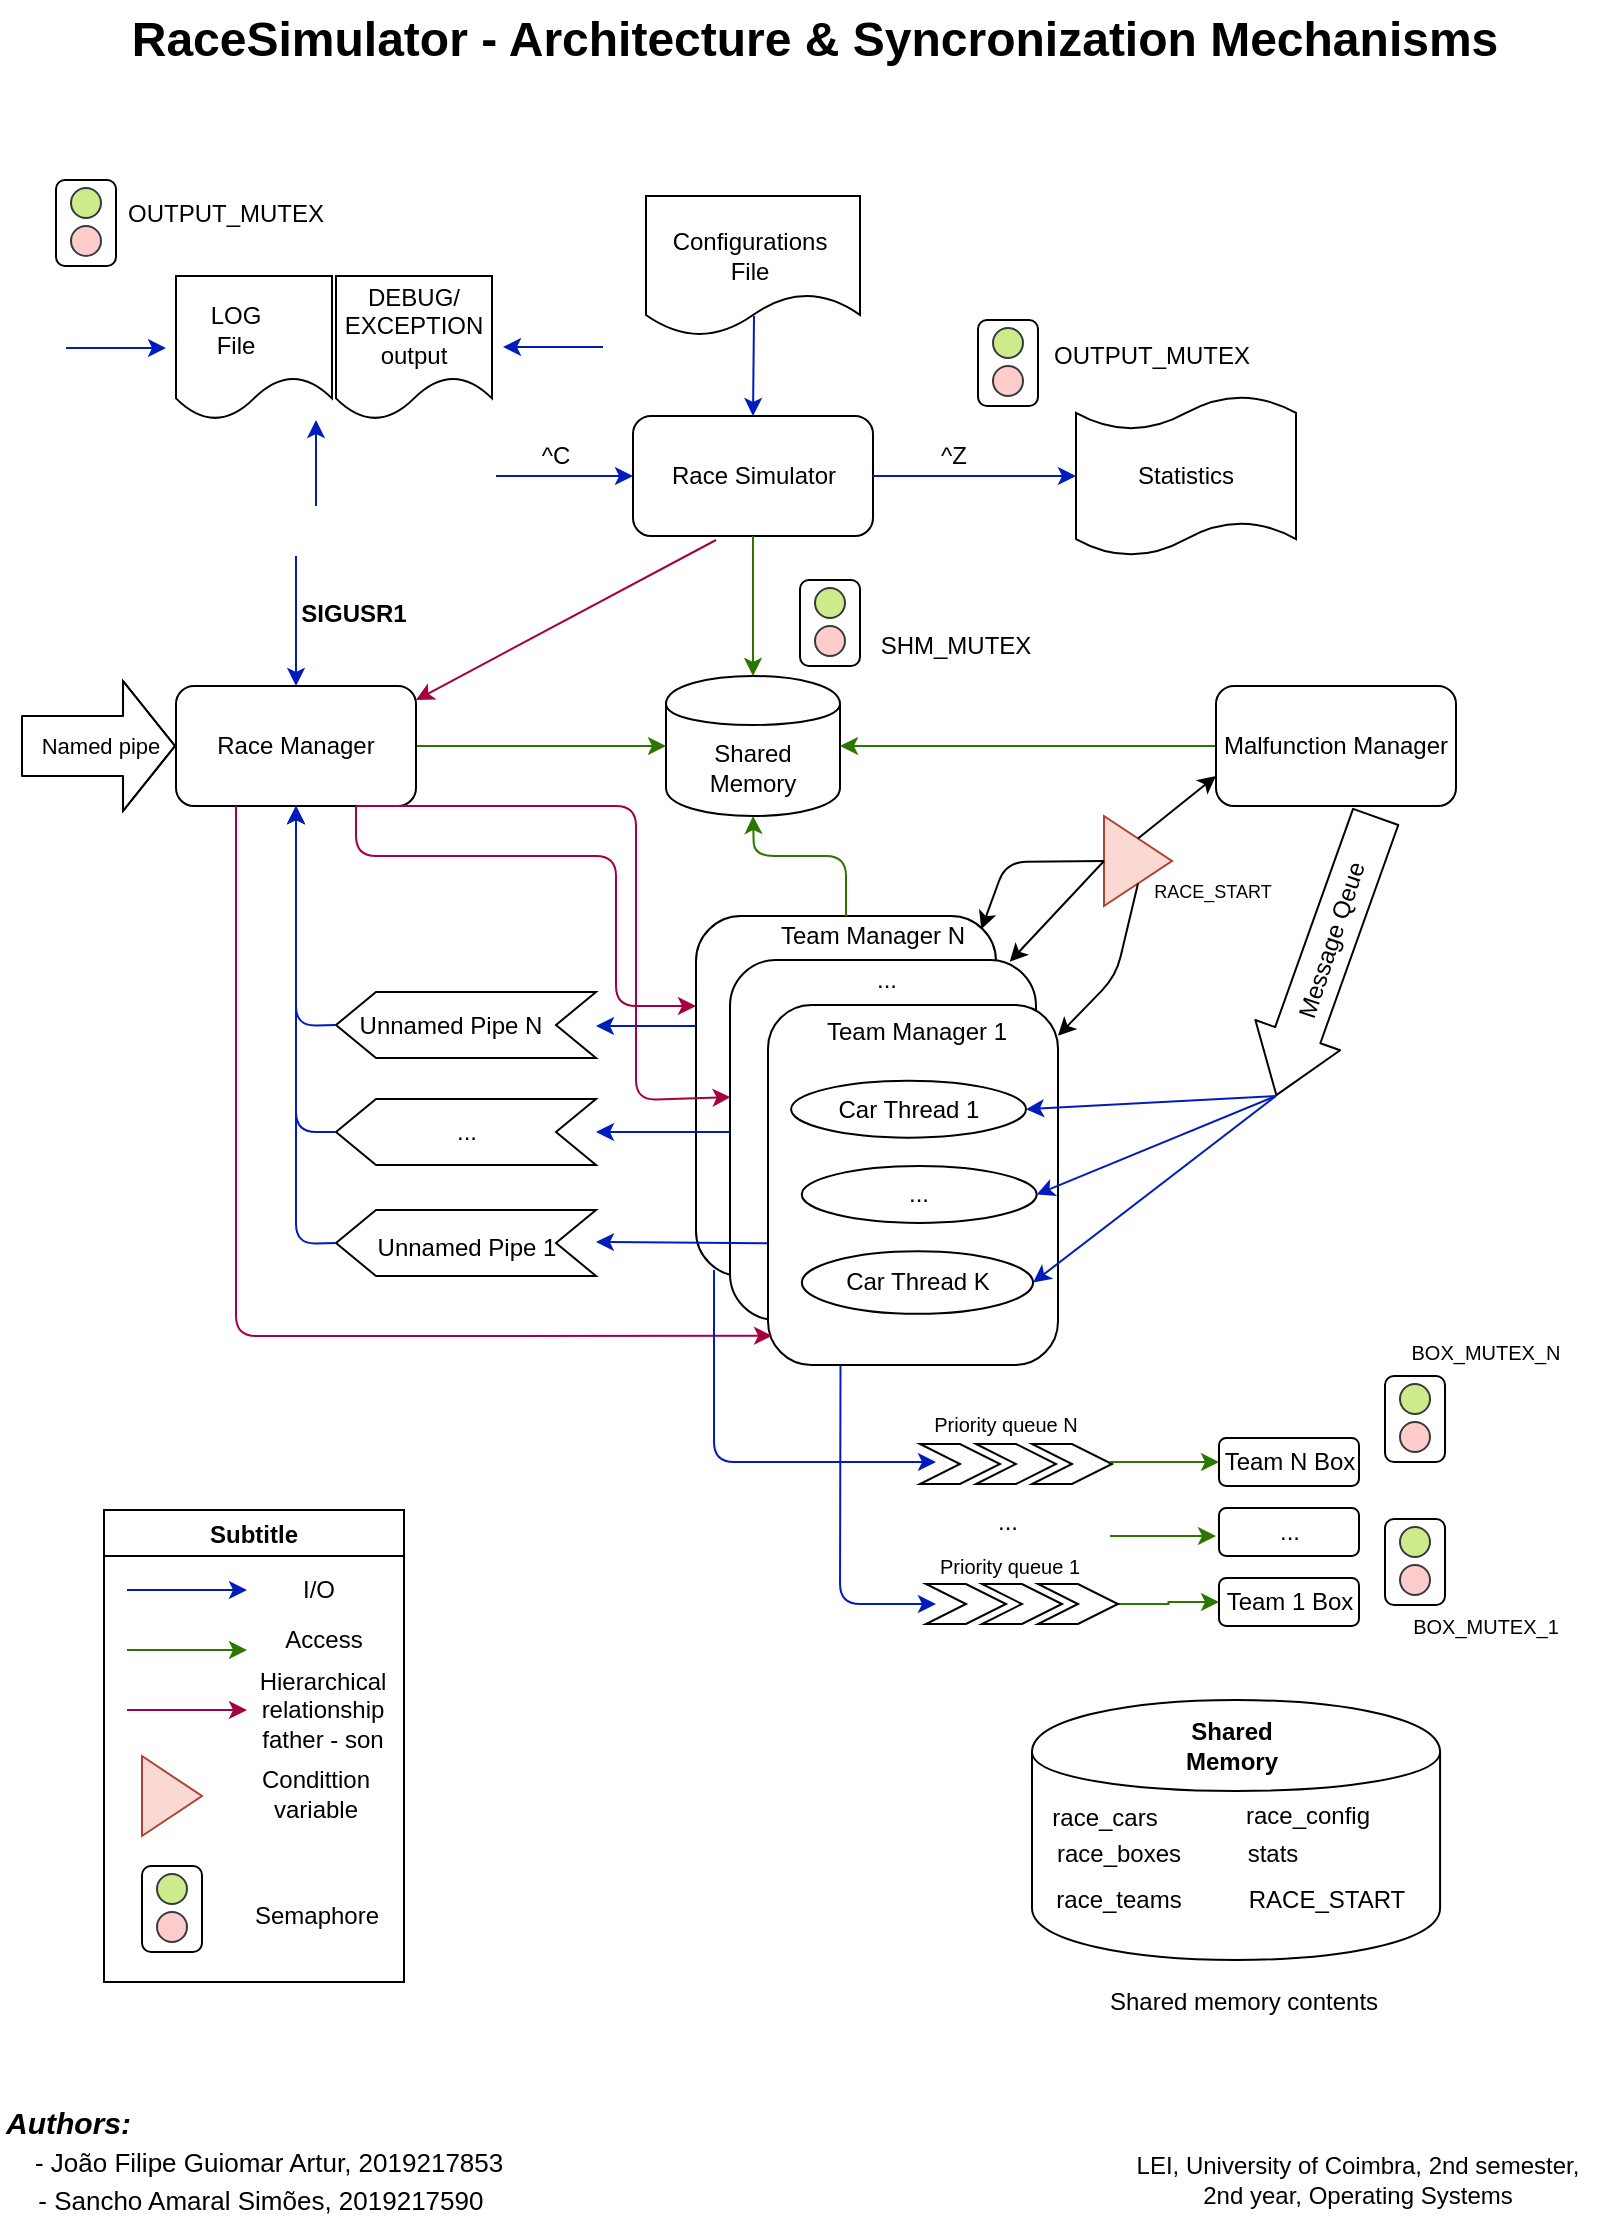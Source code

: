 <mxfile version="12.1.3" pages="1"><diagram id="DlW6ajb_OCXsXu2Tc8d5" name="Page-1"><mxGraphModel dx="1656" dy="781" grid="1" gridSize="10" guides="1" tooltips="1" connect="1" arrows="1" fold="1" page="1" pageScale="1" pageWidth="827" pageHeight="1169" math="0" shadow="0"><root><mxCell id="0"/><mxCell id="1" parent="0"/><mxCell id="DhhVgyUiRoJcmPg6ba6p-1" value="Shared Memory" style="shape=cylinder;whiteSpace=wrap;html=1;boundedLbl=1;backgroundOutline=1;" vertex="1" parent="1"><mxGeometry x="345" y="378" width="87" height="70" as="geometry"/></mxCell><mxCell id="DhhVgyUiRoJcmPg6ba6p-2" value="Race Simulator" style="rounded=1;whiteSpace=wrap;html=1;" vertex="1" parent="1"><mxGeometry x="328.5" y="248" width="120" height="60" as="geometry"/></mxCell><mxCell id="DhhVgyUiRoJcmPg6ba6p-3" value="Statistics" style="shape=tape;whiteSpace=wrap;html=1;size=0.212;" vertex="1" parent="1"><mxGeometry x="550" y="238" width="110" height="80" as="geometry"/></mxCell><mxCell id="DhhVgyUiRoJcmPg6ba6p-4" value="" style="edgeStyle=orthogonalEdgeStyle;rounded=0;orthogonalLoop=1;jettySize=auto;html=1;strokeColor=#2D7600;entryX=1;entryY=0.5;entryDx=0;entryDy=0;fillColor=#60a917;" edge="1" parent="1" source="DhhVgyUiRoJcmPg6ba6p-5" target="DhhVgyUiRoJcmPg6ba6p-1"><mxGeometry relative="1" as="geometry"><mxPoint x="540" y="418" as="targetPoint"/></mxGeometry></mxCell><mxCell id="DhhVgyUiRoJcmPg6ba6p-5" value="Malfunction Manager" style="rounded=1;whiteSpace=wrap;html=1;" vertex="1" parent="1"><mxGeometry x="620" y="383" width="120" height="60" as="geometry"/></mxCell><mxCell id="DhhVgyUiRoJcmPg6ba6p-6" value="" style="edgeStyle=orthogonalEdgeStyle;rounded=0;orthogonalLoop=1;jettySize=auto;html=1;strokeColor=#2D7600;entryX=0;entryY=0.5;entryDx=0;entryDy=0;fillColor=#60a917;" edge="1" parent="1" source="DhhVgyUiRoJcmPg6ba6p-7" target="DhhVgyUiRoJcmPg6ba6p-1"><mxGeometry relative="1" as="geometry"><mxPoint x="300" y="418" as="targetPoint"/></mxGeometry></mxCell><mxCell id="DhhVgyUiRoJcmPg6ba6p-7" value="Race Manager" style="rounded=1;whiteSpace=wrap;html=1;" vertex="1" parent="1"><mxGeometry x="100" y="383" width="120" height="60" as="geometry"/></mxCell><mxCell id="DhhVgyUiRoJcmPg6ba6p-8" value="Named pipe" style="shape=flexArrow;endArrow=classic;html=1;width=30;endSize=8.33;endWidth=34;exitX=0;exitY=0.5;exitDx=0;exitDy=0;" edge="1" parent="1"><mxGeometry width="50" height="50" relative="1" as="geometry"><mxPoint x="22.5" y="413" as="sourcePoint"/><mxPoint x="100" y="413" as="targetPoint"/><Array as="points"><mxPoint x="30" y="413"/></Array></mxGeometry></mxCell><mxCell id="DhhVgyUiRoJcmPg6ba6p-9" value="" style="rounded=1;whiteSpace=wrap;html=1;" vertex="1" parent="1"><mxGeometry x="360" y="498" width="150" height="180" as="geometry"/></mxCell><mxCell id="DhhVgyUiRoJcmPg6ba6p-10" value="" style="rounded=1;whiteSpace=wrap;html=1;" vertex="1" parent="1"><mxGeometry x="377" y="520" width="153" height="180" as="geometry"/></mxCell><mxCell id="DhhVgyUiRoJcmPg6ba6p-11" value="..." style="text;html=1;strokeColor=none;fillColor=none;align=center;verticalAlign=middle;whiteSpace=wrap;rounded=0;" vertex="1" parent="1"><mxGeometry x="399.5" y="520" width="111" height="20" as="geometry"/></mxCell><mxCell id="DhhVgyUiRoJcmPg6ba6p-12" value="Team Manager N" style="text;html=1;strokeColor=none;fillColor=none;align=center;verticalAlign=middle;whiteSpace=wrap;rounded=0;" vertex="1" parent="1"><mxGeometry x="392.5" y="498" width="111" height="20" as="geometry"/></mxCell><mxCell id="DhhVgyUiRoJcmPg6ba6p-13" value="" style="shape=flexArrow;endArrow=classic;html=1;width=24;endSize=10.27;" edge="1" parent="1"><mxGeometry width="50" height="50" relative="1" as="geometry"><mxPoint x="700" y="448" as="sourcePoint"/><mxPoint x="650" y="588" as="targetPoint"/></mxGeometry></mxCell><mxCell id="DhhVgyUiRoJcmPg6ba6p-14" value="" style="shape=document;whiteSpace=wrap;html=1;boundedLbl=1;" vertex="1" parent="1"><mxGeometry x="335" y="138" width="107" height="70" as="geometry"/></mxCell><mxCell id="DhhVgyUiRoJcmPg6ba6p-15" value="" style="shape=document;whiteSpace=wrap;html=1;boundedLbl=1;" vertex="1" parent="1"><mxGeometry x="100" y="178" width="78" height="72" as="geometry"/></mxCell><mxCell id="DhhVgyUiRoJcmPg6ba6p-16" value="" style="endArrow=classic;html=1;strokeColor=#2D7600;exitX=0.5;exitY=1;exitDx=0;exitDy=0;fillColor=#60a917;" edge="1" parent="1" source="DhhVgyUiRoJcmPg6ba6p-2" target="DhhVgyUiRoJcmPg6ba6p-1"><mxGeometry width="50" height="50" relative="1" as="geometry"><mxPoint x="382" y="308" as="sourcePoint"/><mxPoint x="430" y="258" as="targetPoint"/></mxGeometry></mxCell><mxCell id="DhhVgyUiRoJcmPg6ba6p-17" value="" style="endArrow=classic;html=1;strokeColor=#2D7600;exitX=0.5;exitY=0;exitDx=0;exitDy=0;entryX=0.5;entryY=1;entryDx=0;entryDy=0;fillColor=#60a917;" edge="1" parent="1" source="DhhVgyUiRoJcmPg6ba6p-9" target="DhhVgyUiRoJcmPg6ba6p-1"><mxGeometry width="50" height="50" relative="1" as="geometry"><mxPoint x="390.5" y="528" as="sourcePoint"/><mxPoint x="440.5" y="478" as="targetPoint"/><Array as="points"><mxPoint x="435" y="468"/><mxPoint x="389" y="468"/></Array></mxGeometry></mxCell><mxCell id="DhhVgyUiRoJcmPg6ba6p-18" value="" style="endArrow=classic;html=1;strokeColor=#001DBC;entryX=0.5;entryY=0;entryDx=0;entryDy=0;fillColor=#0050ef;" edge="1" parent="1" target="DhhVgyUiRoJcmPg6ba6p-2"><mxGeometry width="50" height="50" relative="1" as="geometry"><mxPoint x="389" y="198" as="sourcePoint"/><mxPoint x="448.5" y="188" as="targetPoint"/></mxGeometry></mxCell><mxCell id="DhhVgyUiRoJcmPg6ba6p-19" value="" style="shape=step;perimeter=stepPerimeter;whiteSpace=wrap;html=1;fixedSize=1;rotation=180;" vertex="1" parent="1"><mxGeometry x="180" y="536" width="130" height="33" as="geometry"/></mxCell><mxCell id="DhhVgyUiRoJcmPg6ba6p-20" value="" style="shape=step;perimeter=stepPerimeter;whiteSpace=wrap;html=1;fixedSize=1;rotation=180;" vertex="1" parent="1"><mxGeometry x="180" y="589.5" width="130" height="33" as="geometry"/></mxCell><mxCell id="DhhVgyUiRoJcmPg6ba6p-21" value="" style="shape=step;perimeter=stepPerimeter;whiteSpace=wrap;html=1;fixedSize=1;rotation=180;" vertex="1" parent="1"><mxGeometry x="180" y="645" width="130" height="33" as="geometry"/></mxCell><mxCell id="DhhVgyUiRoJcmPg6ba6p-22" value="Unnamed Pipe N" style="text;html=1;strokeColor=none;fillColor=none;align=center;verticalAlign=middle;whiteSpace=wrap;rounded=0;" vertex="1" parent="1"><mxGeometry x="185.5" y="538" width="103" height="29" as="geometry"/></mxCell><mxCell id="DhhVgyUiRoJcmPg6ba6p-23" value="..." style="text;html=1;strokeColor=none;fillColor=none;align=center;verticalAlign=middle;whiteSpace=wrap;rounded=0;" vertex="1" parent="1"><mxGeometry x="193.5" y="591.5" width="103" height="29" as="geometry"/></mxCell><mxCell id="DhhVgyUiRoJcmPg6ba6p-24" value="Unnamed Pipe 1" style="text;html=1;strokeColor=none;fillColor=none;align=center;verticalAlign=middle;whiteSpace=wrap;rounded=0;" vertex="1" parent="1"><mxGeometry x="193.5" y="649" width="103" height="29" as="geometry"/></mxCell><mxCell id="DhhVgyUiRoJcmPg6ba6p-25" value="" style="endArrow=classic;html=1;strokeColor=#001DBC;fillColor=#0050ef;" edge="1" parent="1"><mxGeometry width="50" height="50" relative="1" as="geometry"><mxPoint x="360" y="553" as="sourcePoint"/><mxPoint x="310" y="553" as="targetPoint"/></mxGeometry></mxCell><mxCell id="DhhVgyUiRoJcmPg6ba6p-26" value="" style="endArrow=classic;html=1;strokeColor=#001DBC;fillColor=#0050ef;" edge="1" parent="1"><mxGeometry width="50" height="50" relative="1" as="geometry"><mxPoint x="377" y="606" as="sourcePoint"/><mxPoint x="310" y="606" as="targetPoint"/></mxGeometry></mxCell><mxCell id="DhhVgyUiRoJcmPg6ba6p-27" value="" style="endArrow=classic;html=1;strokeColor=#001DBC;fillColor=#0050ef;exitX=0.011;exitY=0.662;exitDx=0;exitDy=0;exitPerimeter=0;" edge="1" parent="1" source="DhhVgyUiRoJcmPg6ba6p-92"><mxGeometry width="50" height="50" relative="1" as="geometry"><mxPoint x="400" y="662" as="sourcePoint"/><mxPoint x="310" y="661" as="targetPoint"/></mxGeometry></mxCell><mxCell id="DhhVgyUiRoJcmPg6ba6p-28" value="" style="endArrow=classic;html=1;strokeColor=#001DBC;entryX=0.5;entryY=0;entryDx=0;entryDy=0;fillColor=#0050ef;" edge="1" parent="1" target="DhhVgyUiRoJcmPg6ba6p-7"><mxGeometry width="50" height="50" relative="1" as="geometry"><mxPoint x="160" y="318" as="sourcePoint"/><mxPoint x="180" y="308" as="targetPoint"/></mxGeometry></mxCell><mxCell id="DhhVgyUiRoJcmPg6ba6p-30" value="" style="endArrow=classic;html=1;strokeColor=#001DBC;entryX=0.5;entryY=1;entryDx=0;entryDy=0;exitX=1;exitY=0.5;exitDx=0;exitDy=0;fillColor=#0050ef;" edge="1" parent="1" source="DhhVgyUiRoJcmPg6ba6p-19" target="DhhVgyUiRoJcmPg6ba6p-7"><mxGeometry width="50" height="50" relative="1" as="geometry"><mxPoint x="160" y="548" as="sourcePoint"/><mxPoint x="165" y="470.5" as="targetPoint"/><Array as="points"><mxPoint x="160" y="553"/></Array></mxGeometry></mxCell><mxCell id="DhhVgyUiRoJcmPg6ba6p-31" value="" style="endArrow=classic;html=1;strokeColor=#001DBC;exitX=1;exitY=0.5;exitDx=0;exitDy=0;entryX=0.5;entryY=1;entryDx=0;entryDy=0;fillColor=#0050ef;" edge="1" parent="1" source="DhhVgyUiRoJcmPg6ba6p-20" target="DhhVgyUiRoJcmPg6ba6p-7"><mxGeometry width="50" height="50" relative="1" as="geometry"><mxPoint x="190" y="562.5" as="sourcePoint"/><mxPoint x="160" y="453" as="targetPoint"/><Array as="points"><mxPoint x="160" y="606"/></Array></mxGeometry></mxCell><mxCell id="DhhVgyUiRoJcmPg6ba6p-32" value="" style="endArrow=classic;html=1;strokeColor=#001DBC;exitX=1;exitY=0.5;exitDx=0;exitDy=0;entryX=0.5;entryY=1;entryDx=0;entryDy=0;fillColor=#0050ef;" edge="1" parent="1" source="DhhVgyUiRoJcmPg6ba6p-21" target="DhhVgyUiRoJcmPg6ba6p-7"><mxGeometry width="50" height="50" relative="1" as="geometry"><mxPoint x="143.5" y="651.5" as="sourcePoint"/><mxPoint x="123.5" y="482" as="targetPoint"/><Array as="points"><mxPoint x="160" y="662"/></Array></mxGeometry></mxCell><mxCell id="DhhVgyUiRoJcmPg6ba6p-33" value="" style="endArrow=classic;html=1;strokeColor=#001DBC;entryX=0;entryY=0.5;entryDx=0;entryDy=0;entryPerimeter=0;exitX=1;exitY=0.5;exitDx=0;exitDy=0;fillColor=#0050ef;" edge="1" parent="1" source="DhhVgyUiRoJcmPg6ba6p-2" target="DhhVgyUiRoJcmPg6ba6p-3"><mxGeometry width="50" height="50" relative="1" as="geometry"><mxPoint x="473" y="313" as="sourcePoint"/><mxPoint x="523" y="263" as="targetPoint"/></mxGeometry></mxCell><mxCell id="DhhVgyUiRoJcmPg6ba6p-34" value="" style="endArrow=classic;html=1;strokeColor=#001DBC;entryX=0;entryY=0.5;entryDx=0;entryDy=0;fillColor=#0050ef;" edge="1" parent="1" target="DhhVgyUiRoJcmPg6ba6p-2"><mxGeometry width="50" height="50" relative="1" as="geometry"><mxPoint x="260" y="278" as="sourcePoint"/><mxPoint x="280" y="263" as="targetPoint"/></mxGeometry></mxCell><mxCell id="DhhVgyUiRoJcmPg6ba6p-35" value="^C" style="text;html=1;strokeColor=none;fillColor=none;align=center;verticalAlign=middle;whiteSpace=wrap;rounded=0;" vertex="1" parent="1"><mxGeometry x="270" y="258" width="40" height="20" as="geometry"/></mxCell><mxCell id="DhhVgyUiRoJcmPg6ba6p-36" value="^Z" style="text;html=1;strokeColor=none;fillColor=none;align=center;verticalAlign=middle;whiteSpace=wrap;rounded=0;" vertex="1" parent="1"><mxGeometry x="468.5" y="258" width="40" height="20" as="geometry"/></mxCell><mxCell id="DhhVgyUiRoJcmPg6ba6p-37" value="SIGUSR1" style="text;html=1;strokeColor=none;fillColor=none;align=center;verticalAlign=middle;whiteSpace=wrap;rounded=0;fontStyle=1" vertex="1" parent="1"><mxGeometry x="168.5" y="337" width="40" height="20" as="geometry"/></mxCell><mxCell id="DhhVgyUiRoJcmPg6ba6p-38" value="Message Qeue" style="text;html=1;strokeColor=none;fillColor=none;align=center;verticalAlign=middle;whiteSpace=wrap;rounded=0;rotation=-71.6;" vertex="1" parent="1"><mxGeometry x="613" y="500" width="130" height="20" as="geometry"/></mxCell><mxCell id="DhhVgyUiRoJcmPg6ba6p-39" value="Configurations File" style="text;html=1;strokeColor=none;fillColor=none;align=center;verticalAlign=middle;whiteSpace=wrap;rounded=0;" vertex="1" parent="1"><mxGeometry x="367" y="158" width="40" height="20" as="geometry"/></mxCell><mxCell id="DhhVgyUiRoJcmPg6ba6p-40" value="LOG File" style="text;html=1;strokeColor=none;fillColor=none;align=center;verticalAlign=middle;whiteSpace=wrap;rounded=0;" vertex="1" parent="1"><mxGeometry x="109.5" y="195" width="40" height="20" as="geometry"/></mxCell><mxCell id="DhhVgyUiRoJcmPg6ba6p-41" value="" style="endArrow=classic;html=1;strokeColor=#001DBC;fillColor=#0050ef;" edge="1" parent="1"><mxGeometry width="50" height="50" relative="1" as="geometry"><mxPoint x="45" y="214" as="sourcePoint"/><mxPoint x="95" y="214" as="targetPoint"/></mxGeometry></mxCell><mxCell id="DhhVgyUiRoJcmPg6ba6p-43" value="" style="endArrow=classic;html=1;strokeColor=#001DBC;fillColor=#0050ef;" edge="1" parent="1"><mxGeometry width="50" height="50" relative="1" as="geometry"><mxPoint x="170" y="293" as="sourcePoint"/><mxPoint x="170" y="250" as="targetPoint"/></mxGeometry></mxCell><mxCell id="DhhVgyUiRoJcmPg6ba6p-44" value="" style="endArrow=classic;html=1;strokeColor=#A50040;exitX=0.75;exitY=1;exitDx=0;exitDy=0;fillColor=#d80073;entryX=0;entryY=0.25;entryDx=0;entryDy=0;" edge="1" parent="1" source="DhhVgyUiRoJcmPg6ba6p-7" target="DhhVgyUiRoJcmPg6ba6p-9"><mxGeometry width="50" height="50" relative="1" as="geometry"><mxPoint x="230" y="503" as="sourcePoint"/><mxPoint x="360" y="534" as="targetPoint"/><Array as="points"><mxPoint x="190" y="468"/><mxPoint x="320" y="468"/><mxPoint x="320" y="543"/></Array></mxGeometry></mxCell><mxCell id="DhhVgyUiRoJcmPg6ba6p-45" value="" style="endArrow=classic;html=1;strokeColor=#A50040;entryX=0.002;entryY=0.381;entryDx=0;entryDy=0;exitX=0.75;exitY=1;exitDx=0;exitDy=0;fillColor=#d80073;entryPerimeter=0;" edge="1" parent="1" source="DhhVgyUiRoJcmPg6ba6p-7" target="DhhVgyUiRoJcmPg6ba6p-10"><mxGeometry width="50" height="50" relative="1" as="geometry"><mxPoint y="1048" as="sourcePoint"/><mxPoint x="50" y="998" as="targetPoint"/><Array as="points"><mxPoint x="330" y="443"/><mxPoint x="330" y="590"/></Array></mxGeometry></mxCell><mxCell id="DhhVgyUiRoJcmPg6ba6p-46" value="Subtitle" style="swimlane;startSize=23;" vertex="1" parent="1"><mxGeometry x="64" y="795" width="150" height="236" as="geometry"/></mxCell><mxCell id="DhhVgyUiRoJcmPg6ba6p-47" value="" style="endArrow=classic;html=1;strokeColor=#001DBC;fillColor=#0050ef;" edge="1" parent="DhhVgyUiRoJcmPg6ba6p-46"><mxGeometry width="50" height="50" relative="1" as="geometry"><mxPoint x="11.5" y="40" as="sourcePoint"/><mxPoint x="71.5" y="40" as="targetPoint"/></mxGeometry></mxCell><mxCell id="DhhVgyUiRoJcmPg6ba6p-48" value="" style="endArrow=classic;html=1;strokeColor=#2D7600;fillColor=#60a917;" edge="1" parent="DhhVgyUiRoJcmPg6ba6p-46"><mxGeometry width="50" height="50" relative="1" as="geometry"><mxPoint x="11.5" y="70" as="sourcePoint"/><mxPoint x="71.5" y="70" as="targetPoint"/></mxGeometry></mxCell><mxCell id="DhhVgyUiRoJcmPg6ba6p-49" value="" style="endArrow=classic;html=1;strokeColor=#A50040;fillColor=#d80073;" edge="1" parent="DhhVgyUiRoJcmPg6ba6p-46"><mxGeometry width="50" height="50" relative="1" as="geometry"><mxPoint x="11.5" y="100" as="sourcePoint"/><mxPoint x="71.5" y="100" as="targetPoint"/></mxGeometry></mxCell><mxCell id="DhhVgyUiRoJcmPg6ba6p-50" value="I/O" style="text;html=1;strokeColor=none;fillColor=none;align=center;verticalAlign=middle;whiteSpace=wrap;rounded=0;" vertex="1" parent="DhhVgyUiRoJcmPg6ba6p-46"><mxGeometry x="81.5" y="30" width="51" height="20" as="geometry"/></mxCell><mxCell id="DhhVgyUiRoJcmPg6ba6p-51" value="Access" style="text;html=1;strokeColor=none;fillColor=none;align=center;verticalAlign=middle;whiteSpace=wrap;rounded=0;" vertex="1" parent="DhhVgyUiRoJcmPg6ba6p-46"><mxGeometry x="79.5" y="50" width="60" height="30" as="geometry"/></mxCell><mxCell id="DhhVgyUiRoJcmPg6ba6p-52" value="Hierarchical relationship father - son" style="text;html=1;strokeColor=none;fillColor=none;align=center;verticalAlign=middle;whiteSpace=wrap;rounded=0;" vertex="1" parent="DhhVgyUiRoJcmPg6ba6p-46"><mxGeometry x="69" y="90" width="81" height="20" as="geometry"/></mxCell><mxCell id="DhhVgyUiRoJcmPg6ba6p-53" value="" style="triangle;whiteSpace=wrap;html=1;fillColor=#fad9d5;strokeColor=#ae4132;" vertex="1" parent="DhhVgyUiRoJcmPg6ba6p-46"><mxGeometry x="19" y="123" width="30" height="40" as="geometry"/></mxCell><mxCell id="DhhVgyUiRoJcmPg6ba6p-54" value="Semaphore" style="text;html=1;strokeColor=none;fillColor=none;align=center;verticalAlign=middle;whiteSpace=wrap;rounded=0;" vertex="1" parent="DhhVgyUiRoJcmPg6ba6p-46"><mxGeometry x="64.5" y="189.5" width="83" height="26" as="geometry"/></mxCell><mxCell id="DhhVgyUiRoJcmPg6ba6p-55" value="Condittion variable" style="text;html=1;strokeColor=none;fillColor=none;align=center;verticalAlign=middle;whiteSpace=wrap;rounded=0;" vertex="1" parent="DhhVgyUiRoJcmPg6ba6p-46"><mxGeometry x="86" y="132" width="40" height="20" as="geometry"/></mxCell><mxCell id="DhhVgyUiRoJcmPg6ba6p-166" value="" style="rounded=1;whiteSpace=wrap;html=1;" vertex="1" parent="DhhVgyUiRoJcmPg6ba6p-46"><mxGeometry x="19" y="178" width="30" height="43" as="geometry"/></mxCell><mxCell id="DhhVgyUiRoJcmPg6ba6p-167" value="" style="ellipse;whiteSpace=wrap;html=1;aspect=fixed;fillColor=#cdeb8b;strokeColor=#36393d;" vertex="1" parent="DhhVgyUiRoJcmPg6ba6p-46"><mxGeometry x="26.5" y="182" width="15" height="15" as="geometry"/></mxCell><mxCell id="DhhVgyUiRoJcmPg6ba6p-168" value="" style="ellipse;whiteSpace=wrap;html=1;aspect=fixed;fillColor=#ffcccc;strokeColor=#36393d;direction=north;" vertex="1" parent="DhhVgyUiRoJcmPg6ba6p-46"><mxGeometry x="26.5" y="201" width="15" height="15" as="geometry"/></mxCell><mxCell id="DhhVgyUiRoJcmPg6ba6p-60" value="" style="triangle;whiteSpace=wrap;html=1;direction=east;fillColor=#fad9d5;strokeColor=#ae4132;" vertex="1" parent="1"><mxGeometry x="564" y="448" width="34" height="45" as="geometry"/></mxCell><mxCell id="DhhVgyUiRoJcmPg6ba6p-61" value="" style="rounded=1;whiteSpace=wrap;html=1;" vertex="1" parent="1"><mxGeometry x="40" y="130" width="30" height="43" as="geometry"/></mxCell><mxCell id="DhhVgyUiRoJcmPg6ba6p-62" value="" style="ellipse;whiteSpace=wrap;html=1;aspect=fixed;fillColor=#cdeb8b;strokeColor=#36393d;" vertex="1" parent="1"><mxGeometry x="47.5" y="134" width="15" height="15" as="geometry"/></mxCell><mxCell id="DhhVgyUiRoJcmPg6ba6p-63" value="" style="ellipse;whiteSpace=wrap;html=1;aspect=fixed;fillColor=#ffcccc;strokeColor=#36393d;direction=north;" vertex="1" parent="1"><mxGeometry x="47.5" y="153" width="15" height="15" as="geometry"/></mxCell><mxCell id="DhhVgyUiRoJcmPg6ba6p-67" value="SHM_MUTEX" style="text;html=1;strokeColor=none;fillColor=none;align=center;verticalAlign=middle;whiteSpace=wrap;rounded=0;" vertex="1" parent="1"><mxGeometry x="449" y="353" width="82" height="20" as="geometry"/></mxCell><mxCell id="DhhVgyUiRoJcmPg6ba6p-68" value="OUTPUT_MUTEX" style="text;html=1;strokeColor=none;fillColor=none;align=center;verticalAlign=middle;whiteSpace=wrap;rounded=0;" vertex="1" parent="1"><mxGeometry x="105" y="137" width="40" height="20" as="geometry"/></mxCell><mxCell id="DhhVgyUiRoJcmPg6ba6p-69" value="Team 1 Box" style="rounded=1;whiteSpace=wrap;html=1;" vertex="1" parent="1"><mxGeometry x="621.5" y="829" width="70" height="24" as="geometry"/></mxCell><mxCell id="DhhVgyUiRoJcmPg6ba6p-70" value="BOX_MUTEX_1" style="text;html=1;strokeColor=none;fillColor=none;align=center;verticalAlign=middle;whiteSpace=wrap;rounded=0;fontSize=10;" vertex="1" parent="1"><mxGeometry x="734.5" y="846.5" width="40" height="13" as="geometry"/></mxCell><mxCell id="DhhVgyUiRoJcmPg6ba6p-71" value="RaceSimulator - Architecture &amp;amp; Syncronization Mechanisms" style="text;strokeColor=none;fillColor=none;html=1;fontSize=24;fontStyle=1;verticalAlign=middle;align=center;" vertex="1" parent="1"><mxGeometry x="368.5" y="40" width="100" height="40" as="geometry"/></mxCell><mxCell id="DhhVgyUiRoJcmPg6ba6p-72" value="" style="endArrow=classic;html=1;exitX=0.5;exitY=0;exitDx=0;exitDy=0;entryX=0;entryY=0.75;entryDx=0;entryDy=0;" edge="1" parent="1" source="DhhVgyUiRoJcmPg6ba6p-60" target="DhhVgyUiRoJcmPg6ba6p-5"><mxGeometry width="50" height="50" relative="1" as="geometry"><mxPoint x="589" y="388" as="sourcePoint"/><mxPoint x="639" y="338" as="targetPoint"/></mxGeometry></mxCell><mxCell id="DhhVgyUiRoJcmPg6ba6p-73" value="" style="endArrow=classic;html=1;exitX=0.5;exitY=1;exitDx=0;exitDy=0;" edge="1" parent="1" source="DhhVgyUiRoJcmPg6ba6p-60" target="DhhVgyUiRoJcmPg6ba6p-92"><mxGeometry width="50" height="50" relative="1" as="geometry"><mxPoint x="576" y="520" as="sourcePoint"/><mxPoint x="626" y="470" as="targetPoint"/><Array as="points"><mxPoint x="570" y="528"/></Array></mxGeometry></mxCell><mxCell id="DhhVgyUiRoJcmPg6ba6p-74" value="" style="endArrow=classic;html=1;exitX=0;exitY=0.5;exitDx=0;exitDy=0;entryX=0.914;entryY=0.005;entryDx=0;entryDy=0;entryPerimeter=0;" edge="1" parent="1" source="DhhVgyUiRoJcmPg6ba6p-60" target="DhhVgyUiRoJcmPg6ba6p-10"><mxGeometry width="50" height="50" relative="1" as="geometry"><mxPoint x="591" y="491.75" as="sourcePoint"/><mxPoint x="578.043" y="558" as="targetPoint"/><Array as="points"/></mxGeometry></mxCell><mxCell id="DhhVgyUiRoJcmPg6ba6p-75" value="" style="endArrow=classic;html=1;exitX=0;exitY=0.5;exitDx=0;exitDy=0;entryX=0.951;entryY=0.037;entryDx=0;entryDy=0;entryPerimeter=0;" edge="1" parent="1" source="DhhVgyUiRoJcmPg6ba6p-60" target="DhhVgyUiRoJcmPg6ba6p-9"><mxGeometry width="50" height="50" relative="1" as="geometry"><mxPoint x="601" y="501.75" as="sourcePoint"/><mxPoint x="588.043" y="568" as="targetPoint"/><Array as="points"><mxPoint x="515" y="471"/></Array></mxGeometry></mxCell><mxCell id="DhhVgyUiRoJcmPg6ba6p-76" value="RACE_START" style="text;html=1;strokeColor=none;fillColor=none;align=center;verticalAlign=middle;whiteSpace=wrap;rounded=0;fontSize=9;" vertex="1" parent="1"><mxGeometry x="607.5" y="472" width="21" height="28" as="geometry"/></mxCell><mxCell id="DhhVgyUiRoJcmPg6ba6p-77" value="" style="edgeStyle=orthogonalEdgeStyle;rounded=0;orthogonalLoop=1;jettySize=auto;html=1;fontSize=10;exitX=0.938;exitY=0.5;exitDx=0;exitDy=0;exitPerimeter=0;fillColor=#60a917;strokeColor=#2D7600;" edge="1" parent="1" source="DhhVgyUiRoJcmPg6ba6p-81" target="DhhVgyUiRoJcmPg6ba6p-69"><mxGeometry relative="1" as="geometry"><mxPoint x="585" y="842" as="sourcePoint"/></mxGeometry></mxCell><mxCell id="DhhVgyUiRoJcmPg6ba6p-78" value="" style="swimlane;childLayout=stackLayout;horizontal=1;fillColor=none;horizontalStack=1;resizeParent=1;resizeParentMax=0;resizeLast=0;collapsible=0;strokeColor=none;stackBorder=10;stackSpacing=-12;resizable=1;align=center;points=[];fontColor=#000000;startSize=0;" vertex="1" parent="1"><mxGeometry x="465" y="822" width="116" height="40" as="geometry"/></mxCell><mxCell id="DhhVgyUiRoJcmPg6ba6p-79" value="" style="shape=step;perimeter=stepPerimeter;fixedSize=1;points=[];" vertex="1" parent="DhhVgyUiRoJcmPg6ba6p-78"><mxGeometry x="10" y="10" width="40" height="20" as="geometry"/></mxCell><mxCell id="DhhVgyUiRoJcmPg6ba6p-80" value="" style="shape=step;perimeter=stepPerimeter;fixedSize=1;points=[];" vertex="1" parent="DhhVgyUiRoJcmPg6ba6p-78"><mxGeometry x="38" y="10" width="40" height="20" as="geometry"/></mxCell><mxCell id="DhhVgyUiRoJcmPg6ba6p-81" value="" style="shape=step;perimeter=stepPerimeter;fixedSize=1;points=[];" vertex="1" parent="DhhVgyUiRoJcmPg6ba6p-78"><mxGeometry x="66" y="10" width="40" height="20" as="geometry"/></mxCell><mxCell id="DhhVgyUiRoJcmPg6ba6p-86" value="" style="swimlane;childLayout=stackLayout;horizontal=1;fillColor=none;horizontalStack=1;resizeParent=1;resizeParentMax=0;resizeLast=0;collapsible=0;strokeColor=none;stackBorder=10;stackSpacing=-12;resizable=1;align=center;points=[];fontColor=#000000;startSize=0;" vertex="1" parent="1"><mxGeometry x="462" y="752" width="116" height="40" as="geometry"/></mxCell><mxCell id="DhhVgyUiRoJcmPg6ba6p-87" value="" style="shape=step;perimeter=stepPerimeter;fixedSize=1;points=[];" vertex="1" parent="DhhVgyUiRoJcmPg6ba6p-86"><mxGeometry x="10" y="10" width="40" height="20" as="geometry"/></mxCell><mxCell id="DhhVgyUiRoJcmPg6ba6p-88" value="" style="shape=step;perimeter=stepPerimeter;fixedSize=1;points=[];" vertex="1" parent="DhhVgyUiRoJcmPg6ba6p-86"><mxGeometry x="38" y="10" width="40" height="20" as="geometry"/></mxCell><mxCell id="DhhVgyUiRoJcmPg6ba6p-89" value="" style="shape=step;perimeter=stepPerimeter;fixedSize=1;points=[];" vertex="1" parent="DhhVgyUiRoJcmPg6ba6p-86"><mxGeometry x="66" y="10" width="40" height="20" as="geometry"/></mxCell><mxCell id="DhhVgyUiRoJcmPg6ba6p-90" value="Team N Box" style="rounded=1;whiteSpace=wrap;html=1;" vertex="1" parent="1"><mxGeometry x="621.5" y="759" width="70" height="24" as="geometry"/></mxCell><mxCell id="DhhVgyUiRoJcmPg6ba6p-91" value="" style="group" vertex="1" connectable="0" parent="1"><mxGeometry x="396" y="542.5" width="145" height="180" as="geometry"/></mxCell><mxCell id="DhhVgyUiRoJcmPg6ba6p-92" value="" style="rounded=1;whiteSpace=wrap;html=1;" vertex="1" parent="DhhVgyUiRoJcmPg6ba6p-91"><mxGeometry width="145" height="180" as="geometry"/></mxCell><mxCell id="DhhVgyUiRoJcmPg6ba6p-93" value="Team Manager 1" style="text;html=1;strokeColor=none;fillColor=none;align=center;verticalAlign=middle;whiteSpace=wrap;rounded=0;" vertex="1" parent="DhhVgyUiRoJcmPg6ba6p-91"><mxGeometry x="24.908" y="4.263" width="98.742" height="18.947" as="geometry"/></mxCell><mxCell id="DhhVgyUiRoJcmPg6ba6p-94" value="Car Thread 1" style="ellipse;whiteSpace=wrap;html=1;" vertex="1" parent="DhhVgyUiRoJcmPg6ba6p-91"><mxGeometry x="11.564" y="37.895" width="117.423" height="28.421" as="geometry"/></mxCell><mxCell id="DhhVgyUiRoJcmPg6ba6p-95" value="Car Thread K" style="ellipse;whiteSpace=wrap;html=1;" vertex="1" parent="DhhVgyUiRoJcmPg6ba6p-91"><mxGeometry x="16.902" y="123.158" width="115.644" height="31.263" as="geometry"/></mxCell><mxCell id="DhhVgyUiRoJcmPg6ba6p-96" value="..." style="ellipse;whiteSpace=wrap;html=1;" vertex="1" parent="DhhVgyUiRoJcmPg6ba6p-91"><mxGeometry x="16.902" y="80.526" width="117.423" height="28.421" as="geometry"/></mxCell><mxCell id="DhhVgyUiRoJcmPg6ba6p-97" value="" style="endArrow=classic;html=1;fillColor=#0050ef;strokeColor=#001DBC;entryX=1;entryY=0.5;entryDx=0;entryDy=0;" edge="1" parent="1" target="DhhVgyUiRoJcmPg6ba6p-95"><mxGeometry width="50" height="50" relative="1" as="geometry"><mxPoint x="650" y="588" as="sourcePoint"/><mxPoint x="700" y="543" as="targetPoint"/></mxGeometry></mxCell><mxCell id="DhhVgyUiRoJcmPg6ba6p-98" value="" style="endArrow=classic;html=1;entryX=1;entryY=0.5;entryDx=0;entryDy=0;fillColor=#0050ef;strokeColor=#001DBC;" edge="1" parent="1" target="DhhVgyUiRoJcmPg6ba6p-96"><mxGeometry width="50" height="50" relative="1" as="geometry"><mxPoint x="650" y="588" as="sourcePoint"/><mxPoint x="580" y="613" as="targetPoint"/></mxGeometry></mxCell><mxCell id="DhhVgyUiRoJcmPg6ba6p-99" value="" style="endArrow=classic;html=1;entryX=1;entryY=0.5;entryDx=0;entryDy=0;fillColor=#0050ef;strokeColor=#001DBC;" edge="1" parent="1" target="DhhVgyUiRoJcmPg6ba6p-94"><mxGeometry width="50" height="50" relative="1" as="geometry"><mxPoint x="650" y="588" as="sourcePoint"/><mxPoint x="700" y="543" as="targetPoint"/></mxGeometry></mxCell><mxCell id="DhhVgyUiRoJcmPg6ba6p-100" value="" style="endArrow=classic;html=1;strokeColor=#A50040;entryX=0.014;entryY=0.919;entryDx=0;entryDy=0;exitX=0.25;exitY=1;exitDx=0;exitDy=0;fillColor=#d80073;entryPerimeter=0;" edge="1" parent="1" source="DhhVgyUiRoJcmPg6ba6p-7" target="DhhVgyUiRoJcmPg6ba6p-92"><mxGeometry width="50" height="50" relative="1" as="geometry"><mxPoint x="86.5" y="707" as="sourcePoint"/><mxPoint x="273.5" y="829" as="targetPoint"/><Array as="points"><mxPoint x="130" y="708"/></Array></mxGeometry></mxCell><mxCell id="DhhVgyUiRoJcmPg6ba6p-101" value="" style="endArrow=classic;html=1;fontSize=10;exitX=0.06;exitY=0.983;exitDx=0;exitDy=0;exitPerimeter=0;fillColor=#0050ef;strokeColor=#001DBC;" edge="1" parent="1" source="DhhVgyUiRoJcmPg6ba6p-9"><mxGeometry width="50" height="50" relative="1" as="geometry"><mxPoint x="370" y="758" as="sourcePoint"/><mxPoint x="480" y="771" as="targetPoint"/><Array as="points"><mxPoint x="369" y="771"/></Array></mxGeometry></mxCell><mxCell id="DhhVgyUiRoJcmPg6ba6p-102" value="" style="endArrow=classic;html=1;fontSize=10;exitX=0.25;exitY=1;exitDx=0;exitDy=0;fillColor=#0050ef;strokeColor=#001DBC;" edge="1" parent="1" source="DhhVgyUiRoJcmPg6ba6p-92"><mxGeometry width="50" height="50" relative="1" as="geometry"><mxPoint x="375.5" y="745.94" as="sourcePoint"/><mxPoint x="480" y="842" as="targetPoint"/><Array as="points"><mxPoint x="432" y="842"/></Array></mxGeometry></mxCell><mxCell id="DhhVgyUiRoJcmPg6ba6p-107" value="BOX_MUTEX_N" style="text;html=1;strokeColor=none;fillColor=none;align=center;verticalAlign=middle;whiteSpace=wrap;rounded=0;fontSize=10;" vertex="1" parent="1"><mxGeometry x="734.5" y="709.5" width="40" height="13" as="geometry"/></mxCell><mxCell id="DhhVgyUiRoJcmPg6ba6p-108" value="" style="endArrow=classic;html=1;fontSize=10;exitX=0.975;exitY=0.45;exitDx=0;exitDy=0;exitPerimeter=0;entryX=0;entryY=0.5;entryDx=0;entryDy=0;fillColor=#60a917;strokeColor=#2D7600;" edge="1" parent="1" source="DhhVgyUiRoJcmPg6ba6p-89" target="DhhVgyUiRoJcmPg6ba6p-90"><mxGeometry width="50" height="50" relative="1" as="geometry"><mxPoint x="589" y="830" as="sourcePoint"/><mxPoint x="639" y="780" as="targetPoint"/></mxGeometry></mxCell><mxCell id="DhhVgyUiRoJcmPg6ba6p-109" value="Priority queue N" style="text;html=1;strokeColor=none;fillColor=none;align=center;verticalAlign=middle;whiteSpace=wrap;rounded=0;fontSize=10;" vertex="1" parent="1"><mxGeometry x="475" y="742" width="80" height="20" as="geometry"/></mxCell><mxCell id="DhhVgyUiRoJcmPg6ba6p-110" value="Priority queue 1" style="text;html=1;strokeColor=none;fillColor=none;align=center;verticalAlign=middle;whiteSpace=wrap;rounded=0;fontSize=10;" vertex="1" parent="1"><mxGeometry x="477" y="813" width="80" height="20" as="geometry"/></mxCell><mxCell id="DhhVgyUiRoJcmPg6ba6p-111" value="" style="group" vertex="1" connectable="0" parent="1"><mxGeometry x="528" y="890" width="212" height="130" as="geometry"/></mxCell><mxCell id="DhhVgyUiRoJcmPg6ba6p-112" value="" style="shape=cylinder;whiteSpace=wrap;html=1;boundedLbl=1;backgroundOutline=1;" vertex="1" parent="DhhVgyUiRoJcmPg6ba6p-111"><mxGeometry width="204.041" height="130" as="geometry"/></mxCell><mxCell id="DhhVgyUiRoJcmPg6ba6p-113" value="" style="group" vertex="1" connectable="0" parent="DhhVgyUiRoJcmPg6ba6p-111"><mxGeometry x="5.99" y="7.934" width="183.01" height="101.051" as="geometry"/></mxCell><mxCell id="DhhVgyUiRoJcmPg6ba6p-118" value="Shared Memory" style="text;html=1;strokeColor=none;fillColor=none;align=center;verticalAlign=middle;whiteSpace=wrap;rounded=0;fontSize=12;fontStyle=1" vertex="1" parent="DhhVgyUiRoJcmPg6ba6p-113"><mxGeometry x="65.28" width="57.884" height="30.516" as="geometry"/></mxCell><mxCell id="DhhVgyUiRoJcmPg6ba6p-115" value="race_boxes" style="text;html=1;strokeColor=none;fillColor=none;align=center;verticalAlign=middle;whiteSpace=wrap;rounded=0;fontSize=12;" vertex="1" parent="DhhVgyUiRoJcmPg6ba6p-111"><mxGeometry x="10.99" y="58.552" width="65.119" height="36.62" as="geometry"/></mxCell><mxCell id="DhhVgyUiRoJcmPg6ba6p-116" value="race_teams" style="text;html=1;strokeColor=none;fillColor=none;align=center;verticalAlign=middle;whiteSpace=wrap;rounded=0;fontSize=12;" vertex="1" parent="DhhVgyUiRoJcmPg6ba6p-111"><mxGeometry x="29.003" y="93.555" width="28.942" height="12.207" as="geometry"/></mxCell><mxCell id="DhhVgyUiRoJcmPg6ba6p-117" value="race_config" style="text;html=1;strokeColor=none;fillColor=none;align=center;verticalAlign=middle;whiteSpace=wrap;rounded=0;fontSize=12;" vertex="1" parent="DhhVgyUiRoJcmPg6ba6p-111"><mxGeometry x="108.5" y="45.5" width="58" height="24" as="geometry"/></mxCell><mxCell id="DhhVgyUiRoJcmPg6ba6p-120" value="stats" style="text;html=1;strokeColor=none;fillColor=none;align=center;verticalAlign=middle;whiteSpace=wrap;rounded=0;fontSize=12;" vertex="1" parent="DhhVgyUiRoJcmPg6ba6p-111"><mxGeometry x="106.212" y="70.857" width="28.942" height="12.207" as="geometry"/></mxCell><mxCell id="DhhVgyUiRoJcmPg6ba6p-165" value="RACE_START" style="text;html=1;strokeColor=none;fillColor=none;align=center;verticalAlign=middle;whiteSpace=wrap;rounded=0;direction=south;" vertex="1" parent="DhhVgyUiRoJcmPg6ba6p-111"><mxGeometry x="137.5" y="76.5" width="19" height="46" as="geometry"/></mxCell><mxCell id="DhhVgyUiRoJcmPg6ba6p-114" value="race_cars" style="text;html=1;strokeColor=none;fillColor=none;align=center;verticalAlign=middle;whiteSpace=wrap;rounded=0;fontSize=12;" vertex="1" parent="DhhVgyUiRoJcmPg6ba6p-111"><mxGeometry x="10.788" y="46.406" width="50.648" height="24.413" as="geometry"/></mxCell><mxCell id="DhhVgyUiRoJcmPg6ba6p-121" value="Shared memory contents" style="text;html=1;strokeColor=none;fillColor=none;align=center;verticalAlign=middle;whiteSpace=wrap;rounded=0;fontSize=12;" vertex="1" parent="1"><mxGeometry x="549" y="1031" width="170" height="20" as="geometry"/></mxCell><mxCell id="DhhVgyUiRoJcmPg6ba6p-122" value="&lt;div style=&quot;text-align: justify&quot;&gt;&lt;b style=&quot;font-size: 15px&quot;&gt;&lt;i&gt;&lt;font style=&quot;font-size: 15px&quot;&gt;Authors&lt;/font&gt;&lt;span&gt;:&lt;/span&gt;&lt;/i&gt;&lt;/b&gt;&lt;/div&gt;&lt;font style=&quot;font-size: 13px&quot;&gt;&lt;span style=&quot;text-align: justify&quot;&gt;&amp;nbsp; &amp;nbsp; &lt;font style=&quot;font-size: 13px&quot;&gt;-&lt;/font&gt;&lt;font style=&quot;font-size: 13px&quot;&gt; João Filipe Guiomar Artur, 2019217853&lt;/font&gt;&lt;/span&gt;&lt;font style=&quot;font-size: 15px&quot;&gt;&lt;br&gt;&lt;/font&gt;&lt;/font&gt;&lt;div style=&quot;text-align: justify&quot;&gt;&lt;font style=&quot;font-size: 15px&quot;&gt;&amp;nbsp; &amp;nbsp;&lt;/font&gt;&lt;font style=&quot;font-size: 13px&quot;&gt; - Sancho Amaral Simões, 2019217590&lt;/font&gt;&lt;/div&gt;" style="text;html=1;strokeColor=none;fillColor=none;align=left;verticalAlign=middle;whiteSpace=wrap;rounded=0;fontSize=16;" vertex="1" parent="1"><mxGeometry x="12.5" y="1090" width="335" height="60" as="geometry"/></mxCell><mxCell id="DhhVgyUiRoJcmPg6ba6p-129" value="&lt;span style=&quot;font-family: &amp;#34;helvetica&amp;#34; , &amp;#34;arial&amp;#34; , sans-serif ; font-size: 0px&quot;&gt;%3CmxGraphModel%3E%3Croot%3E%3CmxCell%20id%3D%220%22%2F%3E%3CmxCell%20id%3D%221%22%20parent%3D%220%22%2F%3E%3CmxCell%20id%3D%222%22%20value%3D%22%22%20style%3D%22ellipse%3BwhiteSpace%3Dwrap%3Bhtml%3D1%3Baspect%3Dfixed%3BfillColor%3D%23cdeb8b%3BstrokeColor%3D%2336393d%3B%22%20vertex%3D%221%22%20parent%3D%221%22%3E%3CmxGeometry%20x%3D%2237.5%22%20y%3D%22124%22%20width%3D%2215%22%20height%3D%2215%22%20as%3D%22geometry%22%2F%3E%3C%2FmxCell%3E%3CmxCell%20id%3D%223%22%20value%3D%22%22%20style%3D%22ellipse%3BwhiteSpace%3Dwrap%3Bhtml%3D1%3Baspect%3Dfixed%3BfillColor%3D%23ffcccc%3BstrokeColor%3D%2336393d%3Bdirection%3Dnorth%3B%22%20vertex%3D%221%22%20parent%3D%221%22%3E%3CmxGeometry%20x%3D%2237.5%22%20y%3D%22143%22%20width%3D%2215%22%20height%3D%2215%22%20as%3D%22geometry%22%2F%3E%3C%2FmxCell%3E%3C%2Froot%3E%3C%2FmxGraphModel%3E&lt;/span&gt;&lt;span style=&quot;font-family: &amp;#34;helvetica&amp;#34; , &amp;#34;arial&amp;#34; , sans-serif ; font-size: 0px&quot;&gt;%3CmxGraphModel%3E%3Croot%3E%3CmxCell%20id%3D%220%22%2F%3E%3CmxCell%20id%3D%221%22%20parent%3D%220%22%2F%3E%3CmxCell%20id%3D%222%22%20value%3D%22%22%20style%3D%22ellipse%3BwhiteSpace%3Dwrap%3Bhtml%3D1%3Baspect%3Dfixed%3BfillColor%3D%23cdeb8b%3BstrokeColor%3D%2336393d%3B%22%20vertex%3D%221%22%20parent%3D%221%22%3E%3CmxGeometry%20x%3D%2237.5%22%20y%3D%22124%22%20width%3D%2215%22%20height%3D%2215%22%20as%3D%22geometry%22%2F%3E%3C%2FmxCell%3E%3CmxCell%20id%3D%223%22%20value%3D%22%22%20style%3D%22ellipse%3BwhiteSpace%3Dwrap%3Bhtml%3D1%3Baspect%3Dfixed%3BfillColor%3D%23ffcccc%3BstrokeColor%3D%2336393d%3Bdirection%3Dnorth%3B%22%20vertex%3D%221%22%20parent%3D%221%22%3E%3CmxGeometry%20x%3D%2237.5%22%20y%3D%22143%22%20width%3D%2215%22%20height%3D%2215%22%20as%3D%22geometry%22%2F%3E%3C%2FmxCell%3E%3C%2Froot%3E%3C%2FmxGraphModel%3E&lt;/span&gt;" style="text;html=1;resizable=0;points=[];autosize=1;align=left;verticalAlign=top;spacingTop=-4;" vertex="1" parent="1"><mxGeometry x="51" y="327" width="20" height="20" as="geometry"/></mxCell><mxCell id="DhhVgyUiRoJcmPg6ba6p-132" value="" style="rounded=1;whiteSpace=wrap;html=1;" vertex="1" parent="1"><mxGeometry x="412" y="330" width="30" height="43" as="geometry"/></mxCell><mxCell id="DhhVgyUiRoJcmPg6ba6p-133" value="" style="ellipse;whiteSpace=wrap;html=1;aspect=fixed;fillColor=#cdeb8b;strokeColor=#36393d;" vertex="1" parent="1"><mxGeometry x="419.5" y="334" width="15" height="15" as="geometry"/></mxCell><mxCell id="DhhVgyUiRoJcmPg6ba6p-134" value="" style="ellipse;whiteSpace=wrap;html=1;aspect=fixed;fillColor=#ffcccc;strokeColor=#36393d;direction=north;" vertex="1" parent="1"><mxGeometry x="419.5" y="353" width="15" height="15" as="geometry"/></mxCell><mxCell id="DhhVgyUiRoJcmPg6ba6p-169" value="DEBUG/ EXCEPTION&lt;br&gt;output" style="shape=document;whiteSpace=wrap;html=1;boundedLbl=1;" vertex="1" parent="1"><mxGeometry x="180" y="178" width="78" height="72" as="geometry"/></mxCell><mxCell id="DhhVgyUiRoJcmPg6ba6p-172" value="" style="endArrow=classic;html=1;strokeColor=#001DBC;fillColor=#0050ef;" edge="1" parent="1"><mxGeometry width="50" height="50" relative="1" as="geometry"><mxPoint x="313.5" y="213.5" as="sourcePoint"/><mxPoint x="263.5" y="213.5" as="targetPoint"/></mxGeometry></mxCell><mxCell id="DhhVgyUiRoJcmPg6ba6p-178" value="" style="rounded=1;whiteSpace=wrap;html=1;" vertex="1" parent="1"><mxGeometry x="704.5" y="728" width="30" height="43" as="geometry"/></mxCell><mxCell id="DhhVgyUiRoJcmPg6ba6p-179" value="" style="ellipse;whiteSpace=wrap;html=1;aspect=fixed;fillColor=#cdeb8b;strokeColor=#36393d;" vertex="1" parent="1"><mxGeometry x="712" y="732" width="15" height="15" as="geometry"/></mxCell><mxCell id="DhhVgyUiRoJcmPg6ba6p-180" value="" style="ellipse;whiteSpace=wrap;html=1;aspect=fixed;fillColor=#ffcccc;strokeColor=#36393d;direction=north;" vertex="1" parent="1"><mxGeometry x="712" y="751" width="15" height="15" as="geometry"/></mxCell><mxCell id="DhhVgyUiRoJcmPg6ba6p-181" value="" style="rounded=1;whiteSpace=wrap;html=1;" vertex="1" parent="1"><mxGeometry x="704.5" y="799.5" width="30" height="43" as="geometry"/></mxCell><mxCell id="DhhVgyUiRoJcmPg6ba6p-182" value="" style="ellipse;whiteSpace=wrap;html=1;aspect=fixed;fillColor=#cdeb8b;strokeColor=#36393d;" vertex="1" parent="1"><mxGeometry x="712" y="803.5" width="15" height="15" as="geometry"/></mxCell><mxCell id="DhhVgyUiRoJcmPg6ba6p-183" value="" style="ellipse;whiteSpace=wrap;html=1;aspect=fixed;fillColor=#ffcccc;strokeColor=#36393d;direction=north;" vertex="1" parent="1"><mxGeometry x="712" y="822.5" width="15" height="15" as="geometry"/></mxCell><mxCell id="DhhVgyUiRoJcmPg6ba6p-186" value="..." style="text;html=1;strokeColor=none;fillColor=none;align=center;verticalAlign=middle;whiteSpace=wrap;rounded=0;" vertex="1" parent="1"><mxGeometry x="496" y="790.5" width="40" height="20" as="geometry"/></mxCell><mxCell id="DhhVgyUiRoJcmPg6ba6p-194" value="..." style="rounded=1;whiteSpace=wrap;html=1;" vertex="1" parent="1"><mxGeometry x="621.5" y="794" width="70" height="24" as="geometry"/></mxCell><mxCell id="DhhVgyUiRoJcmPg6ba6p-195" value="" style="endArrow=classic;html=1;fontSize=10;fillColor=#60a917;strokeColor=#2D7600;" edge="1" parent="1"><mxGeometry width="50" height="50" relative="1" as="geometry"><mxPoint x="567" y="808" as="sourcePoint"/><mxPoint x="620" y="808" as="targetPoint"/></mxGeometry></mxCell><mxCell id="DhhVgyUiRoJcmPg6ba6p-196" value="" style="endArrow=classic;html=1;strokeColor=#A50040;fillColor=#d80073;" edge="1" parent="1"><mxGeometry width="50" height="50" relative="1" as="geometry"><mxPoint x="370" y="310" as="sourcePoint"/><mxPoint x="220" y="390" as="targetPoint"/><Array as="points"/></mxGeometry></mxCell><mxCell id="DhhVgyUiRoJcmPg6ba6p-201" value="" style="rounded=1;whiteSpace=wrap;html=1;" vertex="1" parent="1"><mxGeometry x="501" y="200" width="30" height="43" as="geometry"/></mxCell><mxCell id="DhhVgyUiRoJcmPg6ba6p-202" value="" style="ellipse;whiteSpace=wrap;html=1;aspect=fixed;fillColor=#cdeb8b;strokeColor=#36393d;" vertex="1" parent="1"><mxGeometry x="508.5" y="204" width="15" height="15" as="geometry"/></mxCell><mxCell id="DhhVgyUiRoJcmPg6ba6p-203" value="" style="ellipse;whiteSpace=wrap;html=1;aspect=fixed;fillColor=#ffcccc;strokeColor=#36393d;direction=north;" vertex="1" parent="1"><mxGeometry x="508.5" y="223" width="15" height="15" as="geometry"/></mxCell><mxCell id="DhhVgyUiRoJcmPg6ba6p-204" value="OUTPUT_MUTEX" style="text;html=1;strokeColor=none;fillColor=none;align=center;verticalAlign=middle;whiteSpace=wrap;rounded=0;" vertex="1" parent="1"><mxGeometry x="567.5" y="208" width="40" height="20" as="geometry"/></mxCell><mxCell id="DhhVgyUiRoJcmPg6ba6p-205" value="LEI, University of Coimbra, 2nd semester, 2nd year, Operating Systems" style="text;html=1;strokeColor=none;fillColor=none;align=center;verticalAlign=middle;whiteSpace=wrap;rounded=0;" vertex="1" parent="1"><mxGeometry x="567.5" y="1120" width="246" height="20" as="geometry"/></mxCell></root></mxGraphModel></diagram></mxfile>